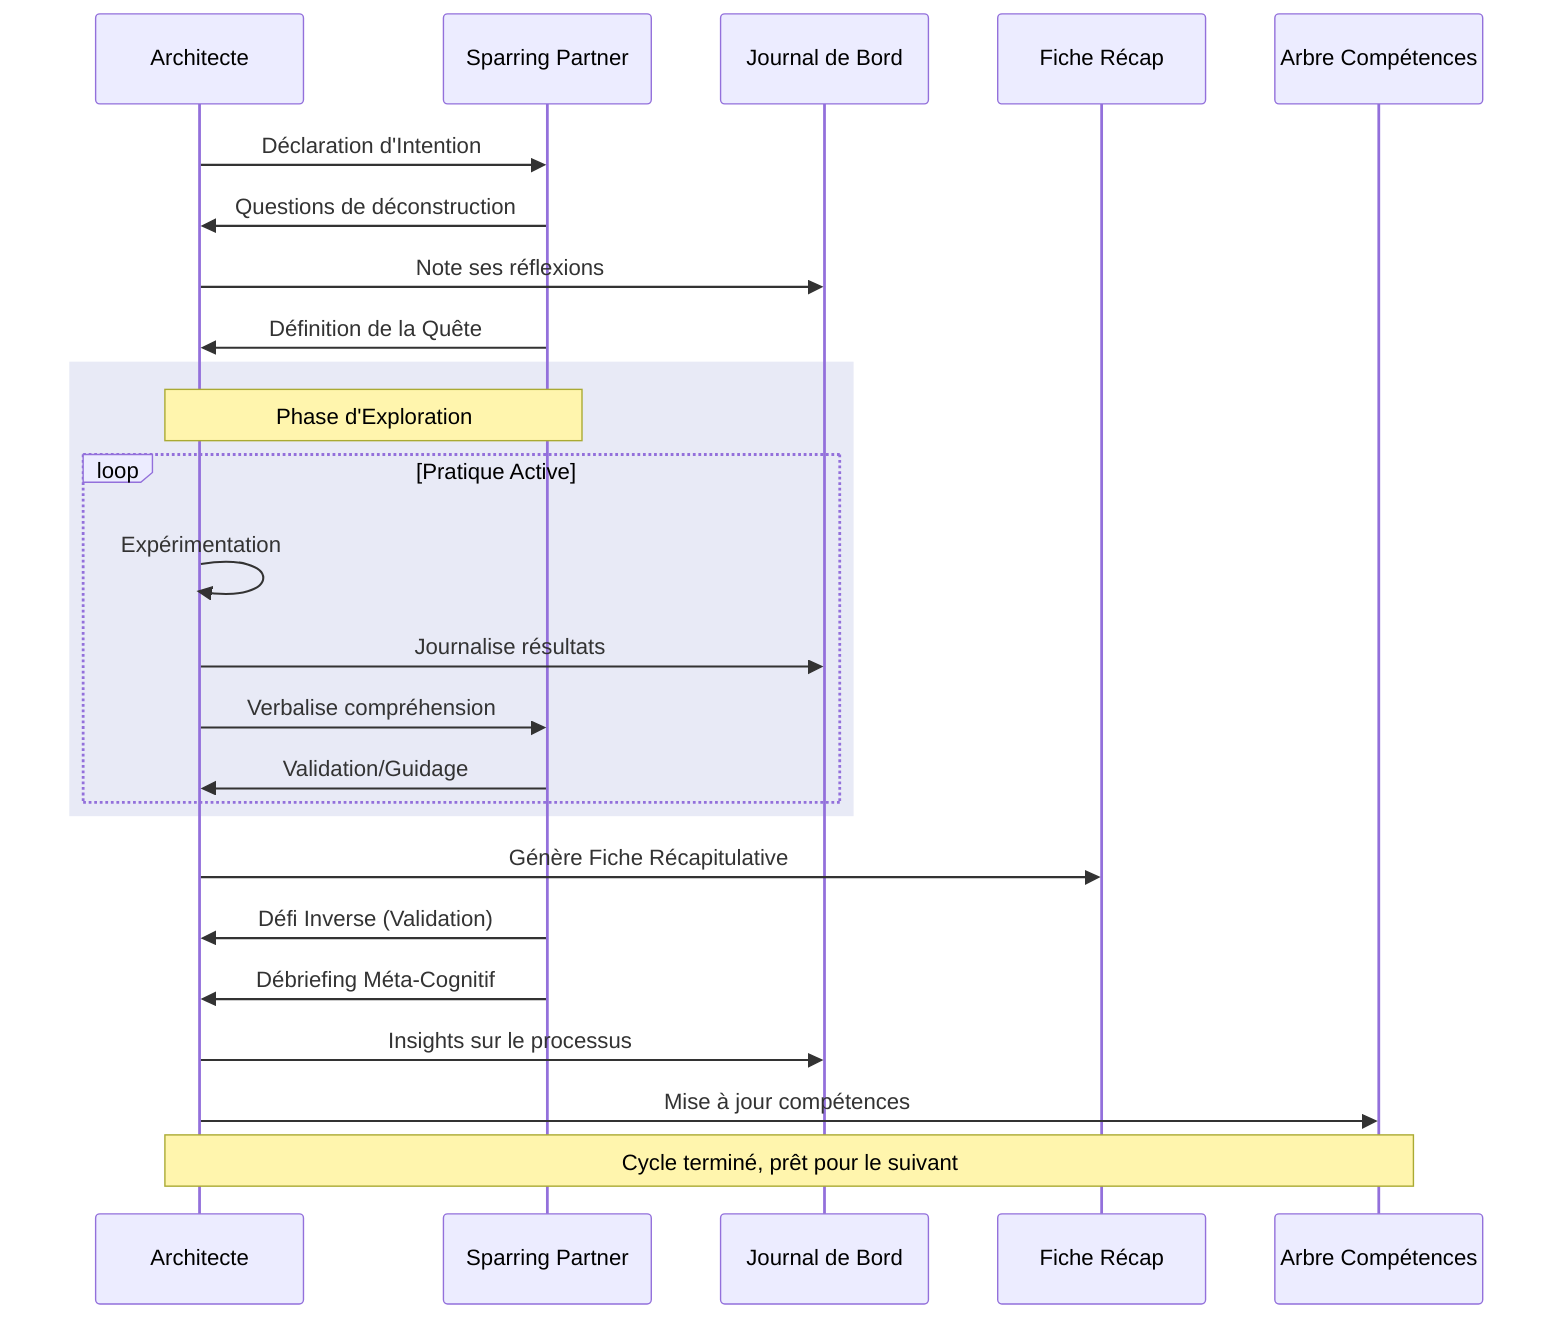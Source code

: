 sequenceDiagram
    participant A as Architecte
    participant S as Sparring Partner
    participant J as Journal de Bord
    participant F as Fiche Récap
    participant Ar as Arbre Compétences
    
    A->>S: Déclaration d'Intention
    S->>A: Questions de déconstruction
    A->>J: Note ses réflexions
    S->>A: Définition de la Quête
    
    rect rgb(232, 234, 246)
        Note over A,S: Phase d'Exploration
        loop Pratique Active
            A->>A: Expérimentation
            A->>J: Journalise résultats
            A->>S: Verbalise compréhension
            S->>A: Validation/Guidage
        end
    end
    
    A->>F: Génère Fiche Récapitulative
    S->>A: Défi Inverse (Validation)
    S->>A: Débriefing Méta-Cognitif
    A->>J: Insights sur le processus
    A->>Ar: Mise à jour compétences
    
    Note over A,Ar: Cycle terminé, prêt pour le suivant